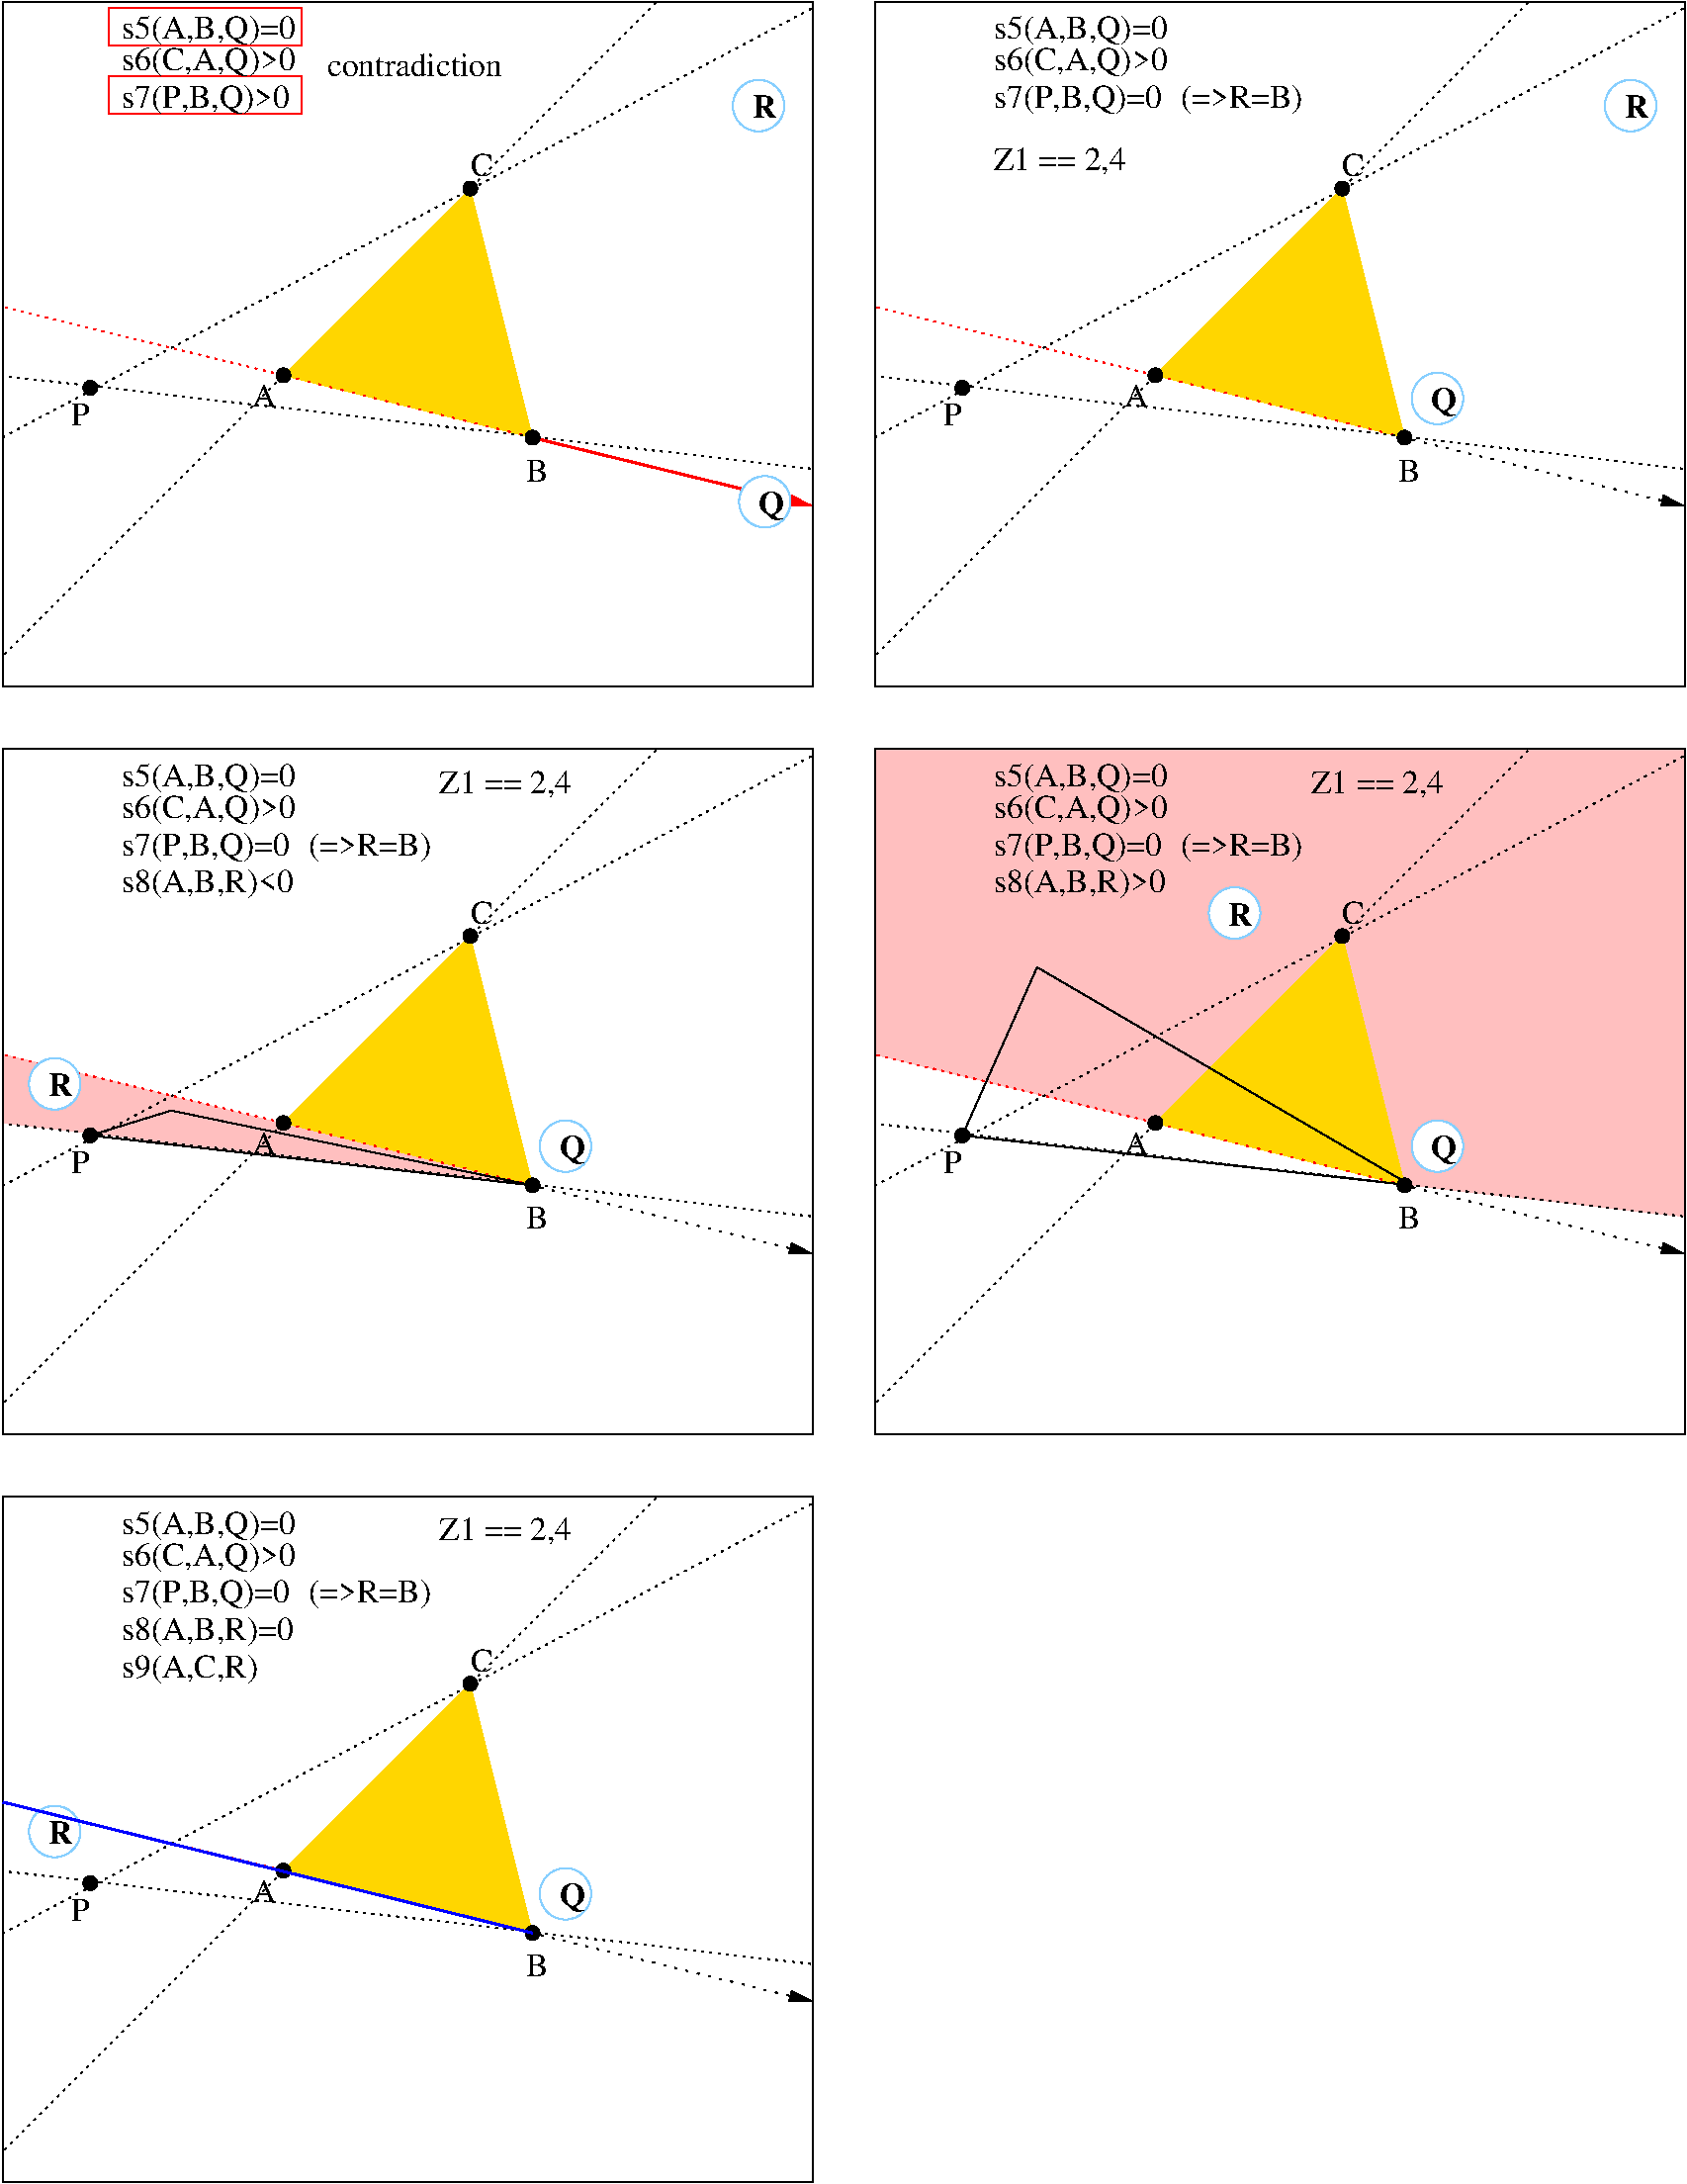 #FIG 3.2
Landscape
Center
Metric
Letter  
100.00
Single
-2
1200 2
6 0 0 5925 4950
6 5310 3420 5696 3806
1 3 0 1 11 7 50 -1 20 0.000 1 0.0000 5503 3613 186 186 5503 3613 5689 3613
4 0 0 50 -1 2 16 0.0000 4 210 180 5458 3703 Q\001
-6
6 5265 559 5651 945
1 3 0 1 11 7 50 -1 20 0.000 1 0.0000 5458 752 186 186 5458 752 5644 752
4 0 0 50 -1 2 16 0.0000 4 165 180 5413 842 R\001
-6
1 4 0 1 0 0 50 -1 20 0.000 1 0.0000 2025 2700 50 50 1975 2700 2075 2700
1 4 0 1 0 0 50 -1 20 0.000 1 0.0000 3825 3150 50 50 3775 3150 3875 3150
1 4 0 1 0 0 50 -1 20 0.000 1 0.0000 3375 1350 50 50 3325 1350 3425 1350
1 4 0 1 0 0 50 -1 20 0.000 1 0.0000 630 2790 50 50 580 2790 680 2790
2 2 0 1 0 7 50 -1 -1 0.000 0 0 -1 0 0 5
	 0 0 5850 0 5850 4950 0 4950 0 0
2 1 2 1 4 7 60 -1 -1 4.500 0 0 -1 0 0 2
	 2025 2700 3825 3150
2 1 0 2 4 7 60 -1 -1 0.000 0 0 -1 0 1 2
	1 1 1.00 75.00 150.00
	 5850 3645 3825 3150
2 3 0 0 0 31 65 -1 20 0.000 0 0 -1 0 0 4
	 2025 2700 3825 3150 3375 1350 2025 2700
2 1 2 1 0 7 60 -1 -1 3.000 0 0 -1 0 0 2
	 4725 0 3375 1350
2 1 2 1 0 7 60 -1 -1 3.000 0 0 -1 0 0 2
	 0 4725 2025 2700
2 1 2 1 0 7 60 -1 -1 3.000 0 0 -1 0 0 2
	 5850 3375 0 2700
2 1 0 1 0 7 50 -1 -1 0.000 0 0 -1 0 0 1
	 5850 45
2 1 2 1 0 7 60 -1 -1 3.000 0 0 -1 0 0 2
	 5850 45 0 3150
2 1 2 1 4 7 60 -1 -1 3.000 0 0 -1 0 0 2
	 0 2205 2025 2700
2 2 0 1 4 7 50 -1 -1 0.000 0 0 -1 0 0 5
	 765 540 2160 540 2160 810 765 810 765 540
2 2 0 1 4 7 50 -1 -1 0.000 0 0 -1 0 0 5
	 765 45 2160 45 2160 315 765 315 765 45
4 0 0 50 -1 0 16 0.0000 4 165 180 1800 2925 A\001
4 0 0 50 -1 0 16 0.0000 4 165 165 3780 3465 B\001
4 0 0 50 -1 0 16 0.0000 4 165 135 495 3060 P\001
4 0 0 50 -1 0 16 0.0000 4 210 1215 855 765 s7(P,B,Q)>0\001
4 0 0 50 -1 0 16 0.0000 4 210 1260 855 495 s6(C,A,Q)>0\001
4 0 0 50 -1 0 16 0.0000 4 210 1260 855 270 s5(A,B,Q)=0\001
4 0 0 50 -1 0 16 0.0000 4 165 165 3375 1260 C\001
4 0 0 50 -1 0 16 0.0000 4 165 1305 2340 540 contradiction\001
-6
6 6300 0 12150 4950
6 11565 559 11951 945
1 3 0 1 11 7 50 -1 20 0.000 1 0.0000 11758 752 186 186 11758 752 11944 752
4 0 0 50 -1 2 16 0.0000 4 165 180 11713 842 R\001
-6
6 10170 2674 10556 3060
1 3 0 1 11 7 50 -1 20 0.000 1 0.0000 10363 2867 186 186 10363 2867 10549 2867
4 0 0 50 -1 2 16 0.0000 4 210 180 10318 2957 Q\001
-6
1 4 0 1 0 0 50 -1 20 0.000 1 0.0000 8325 2700 50 50 8275 2700 8375 2700
1 4 0 1 0 0 50 -1 20 0.000 1 0.0000 10125 3150 50 50 10075 3150 10175 3150
1 4 0 1 0 0 50 -1 20 0.000 1 0.0000 9675 1350 50 50 9625 1350 9725 1350
1 4 0 1 0 0 50 -1 20 0.000 1 0.0000 6930 2790 50 50 6880 2790 6980 2790
2 2 0 1 0 7 50 -1 -1 0.000 0 0 -1 0 0 5
	 6300 0 12150 0 12150 4950 6300 4950 6300 0
2 1 2 1 4 7 60 -1 -1 4.500 0 0 -1 0 0 2
	 8325 2700 10125 3150
2 3 0 0 0 31 65 -1 20 0.000 0 0 -1 0 0 4
	 8325 2700 10125 3150 9675 1350 8325 2700
2 1 2 1 0 7 60 -1 -1 3.000 0 0 -1 0 0 2
	 11025 0 9675 1350
2 1 2 1 0 7 60 -1 -1 3.000 0 0 -1 0 0 2
	 6300 4725 8325 2700
2 1 2 1 0 7 60 -1 -1 3.000 0 0 -1 0 0 2
	 12150 3375 6300 2700
2 1 0 1 0 7 50 -1 -1 0.000 0 0 -1 0 0 1
	 12150 45
2 1 2 1 0 7 60 -1 -1 3.000 0 0 -1 0 0 2
	 12150 45 6300 3150
2 1 2 1 4 7 60 -1 -1 3.000 0 0 -1 0 0 2
	 6300 2205 8325 2700
2 1 2 1 0 7 60 -1 -1 4.500 0 0 -1 0 1 2
	1 1 1.00 75.00 150.00
	 12150 3645 10125 3150
4 0 0 50 -1 0 16 0.0000 4 165 180 8100 2925 A\001
4 0 0 50 -1 0 16 0.0000 4 165 165 10080 3465 B\001
4 0 0 50 -1 0 16 0.0000 4 165 135 6795 3060 P\001
4 0 0 50 -1 0 16 0.0000 4 210 1215 7155 765 s7(P,B,Q)=0\001
4 0 0 50 -1 0 16 0.0000 4 210 1260 7155 495 s6(C,A,Q)>0\001
4 0 0 50 -1 0 16 0.0000 4 210 1260 7155 270 s5(A,B,Q)=0\001
4 0 0 50 -1 0 16 0.0000 4 165 165 9675 1260 C\001
4 0 0 50 -1 0 16 0.0000 4 210 885 8505 765 (=>R=B)\001
4 0 0 50 -1 0 16 0.0000 4 180 960 7155 1215 Z1 == 2,4\001
-6
6 0 5400 5850 10350
6 3870 8074 4256 8460
1 3 0 1 11 7 50 -1 20 0.000 1 0.0000 4063 8267 186 186 4063 8267 4249 8267
4 0 0 50 -1 2 16 0.0000 4 210 180 4018 8357 Q\001
-6
6 180 7624 566 8010
1 3 0 1 11 7 50 -1 20 0.000 1 0.0000 373 7817 186 186 373 7817 559 7817
4 0 0 50 -1 2 16 0.0000 4 165 180 328 7907 R\001
-6
1 4 0 1 0 0 50 -1 20 0.000 1 0.0000 2025 8100 50 50 1975 8100 2075 8100
1 4 0 1 0 0 50 -1 20 0.000 1 0.0000 3825 8550 50 50 3775 8550 3875 8550
1 4 0 1 0 0 50 -1 20 0.000 1 0.0000 3375 6750 50 50 3325 6750 3425 6750
1 4 0 1 0 0 50 -1 20 0.000 1 0.0000 630 8190 50 50 580 8190 680 8190
2 2 0 1 0 7 50 -1 -1 0.000 0 0 -1 0 0 5
	 0 5400 5850 5400 5850 10350 0 10350 0 5400
2 1 2 1 4 7 60 -1 -1 4.500 0 0 -1 0 0 2
	 2025 8100 3825 8550
2 3 0 0 0 31 65 -1 20 0.000 0 0 -1 0 0 4
	 2025 8100 3825 8550 3375 6750 2025 8100
2 1 2 1 0 7 60 -1 -1 3.000 0 0 -1 0 0 2
	 4725 5400 3375 6750
2 1 2 1 0 7 60 -1 -1 3.000 0 0 -1 0 0 2
	 0 10125 2025 8100
2 1 2 1 0 7 60 -1 -1 3.000 0 0 -1 0 0 2
	 5850 8775 0 8100
2 1 0 1 0 7 50 -1 -1 0.000 0 0 -1 0 0 1
	 5850 5445
2 1 2 1 0 7 60 -1 -1 3.000 0 0 -1 0 0 2
	 5850 5445 0 8550
2 1 2 1 4 7 60 -1 -1 3.000 0 0 -1 0 0 2
	 0 7605 2025 8100
2 1 2 1 0 7 60 -1 -1 4.500 0 0 -1 0 1 2
	1 1 1.00 75.00 150.00
	 5850 9045 3825 8550
2 3 0 0 0 29 75 -1 20 0.000 0 0 -1 0 0 4
	 0 8100 3825 8550 0 7605 0 8100
2 3 0 1 0 7 50 -1 -1 0.000 0 0 -1 0 0 4
	 630 8190 3825 8550 1215 8010 630 8190
4 0 0 50 -1 0 16 0.0000 4 165 180 1800 8325 A\001
4 0 0 50 -1 0 16 0.0000 4 165 165 3780 8865 B\001
4 0 0 50 -1 0 16 0.0000 4 165 135 495 8460 P\001
4 0 0 50 -1 0 16 0.0000 4 210 1215 855 6165 s7(P,B,Q)=0\001
4 0 0 50 -1 0 16 0.0000 4 210 1260 855 5895 s6(C,A,Q)>0\001
4 0 0 50 -1 0 16 0.0000 4 210 1260 855 5670 s5(A,B,Q)=0\001
4 0 0 50 -1 0 16 0.0000 4 165 165 3375 6660 C\001
4 0 0 50 -1 0 16 0.0000 4 210 885 2205 6165 (=>R=B)\001
4 0 0 50 -1 0 16 0.0000 4 180 960 3150 5715 Z1 == 2,4\001
4 0 0 50 -1 0 16 0.0000 4 210 1245 855 6435 s8(A,B,R)<0\001
-6
6 10170 8074 10556 8460
1 3 0 1 11 7 50 -1 20 0.000 1 0.0000 10363 8267 186 186 10363 8267 10549 8267
4 0 0 50 -1 2 16 0.0000 4 210 180 10318 8357 Q\001
-6
6 8704 6390 9090 6776
1 3 0 1 11 7 50 -1 20 0.000 1 0.0000 8897 6583 186 186 8897 6583 9083 6583
4 0 0 50 -1 2 16 0.0000 4 165 180 8852 6673 R\001
-6
6 3870 13474 4256 13860
1 3 0 1 11 7 50 -1 20 0.000 1 0.0000 4063 13667 186 186 4063 13667 4249 13667
4 0 0 50 -1 2 16 0.0000 4 210 180 4018 13757 Q\001
-6
6 180 13024 566 13410
1 3 0 1 11 7 50 -1 20 0.000 1 0.0000 373 13217 186 186 373 13217 559 13217
4 0 0 50 -1 2 16 0.0000 4 165 180 328 13307 R\001
-6
1 4 0 1 0 0 50 -1 20 0.000 1 0.0000 8325 8100 50 50 8275 8100 8375 8100
1 4 0 1 0 0 50 -1 20 0.000 1 0.0000 10125 8550 50 50 10075 8550 10175 8550
1 4 0 1 0 0 50 -1 20 0.000 1 0.0000 9675 6750 50 50 9625 6750 9725 6750
1 4 0 1 0 0 50 -1 20 0.000 1 0.0000 6930 8190 50 50 6880 8190 6980 8190
1 4 0 1 0 0 50 -1 20 0.000 1 0.0000 2025 13500 50 50 1975 13500 2075 13500
1 4 0 1 0 0 50 -1 20 0.000 1 0.0000 3825 13950 50 50 3775 13950 3875 13950
1 4 0 1 0 0 50 -1 20 0.000 1 0.0000 3375 12150 50 50 3325 12150 3425 12150
1 4 0 1 0 0 50 -1 20 0.000 1 0.0000 630 13590 50 50 580 13590 680 13590
2 2 0 1 0 7 50 -1 -1 0.000 0 0 -1 0 0 5
	 6300 5400 12150 5400 12150 10350 6300 10350 6300 5400
2 1 2 1 4 7 60 -1 -1 4.500 0 0 -1 0 0 2
	 8325 8100 10125 8550
2 3 0 0 0 31 65 -1 20 0.000 0 0 -1 0 0 4
	 8325 8100 10125 8550 9675 6750 8325 8100
2 1 2 1 0 7 60 -1 -1 3.000 0 0 -1 0 0 2
	 11025 5400 9675 6750
2 1 2 1 0 7 60 -1 -1 3.000 0 0 -1 0 0 2
	 6300 10125 8325 8100
2 1 2 1 0 7 60 -1 -1 3.000 0 0 -1 0 0 2
	 12150 8775 6300 8100
2 1 0 1 0 7 50 -1 -1 0.000 0 0 -1 0 0 1
	 12150 5445
2 1 2 1 0 7 60 -1 -1 3.000 0 0 -1 0 0 2
	 12150 5445 6300 8550
2 1 2 1 4 7 60 -1 -1 3.000 0 0 -1 0 0 2
	 6300 7605 8325 8100
2 1 2 1 0 7 60 -1 -1 4.500 0 0 -1 0 1 2
	1 1 1.00 75.00 150.00
	 12150 9045 10125 8550
2 3 0 0 0 29 75 -1 20 0.000 0 0 -1 0 0 6
	 6300 7605 10170 8550 12150 8775 12150 5400 6300 5400 6300 7605
2 3 0 1 0 7 50 -1 -1 0.000 0 0 -1 0 0 4
	 6930 8190 10170 8550 7470 6975 6930 8190
2 2 0 1 0 7 50 -1 -1 0.000 0 0 -1 0 0 5
	 0 10800 5850 10800 5850 15750 0 15750 0 10800
2 1 2 1 4 7 60 -1 -1 4.500 0 0 -1 0 0 2
	 2025 13500 3825 13950
2 3 0 0 0 31 65 -1 20 0.000 0 0 -1 0 0 4
	 2025 13500 3825 13950 3375 12150 2025 13500
2 1 2 1 0 7 60 -1 -1 3.000 0 0 -1 0 0 2
	 4725 10800 3375 12150
2 1 2 1 0 7 60 -1 -1 3.000 0 0 -1 0 0 2
	 0 15525 2025 13500
2 1 2 1 0 7 60 -1 -1 3.000 0 0 -1 0 0 2
	 5850 14175 0 13500
2 1 0 1 0 7 50 -1 -1 0.000 0 0 -1 0 0 1
	 5850 10845
2 1 2 1 0 7 60 -1 -1 3.000 0 0 -1 0 0 2
	 5850 10845 0 13950
2 1 2 1 4 7 60 -1 -1 3.000 0 0 -1 0 0 2
	 0 13005 2025 13500
2 1 2 1 0 7 60 -1 -1 4.500 0 0 -1 0 1 2
	1 1 1.00 75.00 150.00
	 5850 14445 3825 13950
2 1 0 2 1 7 50 -1 -1 0.000 0 0 -1 0 0 2
	 0 13005 3825 13950
4 0 0 50 -1 0 16 0.0000 4 165 180 8100 8325 A\001
4 0 0 50 -1 0 16 0.0000 4 165 165 10080 8865 B\001
4 0 0 50 -1 0 16 0.0000 4 165 135 6795 8460 P\001
4 0 0 50 -1 0 16 0.0000 4 210 1215 7155 6165 s7(P,B,Q)=0\001
4 0 0 50 -1 0 16 0.0000 4 210 1260 7155 5895 s6(C,A,Q)>0\001
4 0 0 50 -1 0 16 0.0000 4 210 1260 7155 5670 s5(A,B,Q)=0\001
4 0 0 50 -1 0 16 0.0000 4 165 165 9675 6660 C\001
4 0 0 50 -1 0 16 0.0000 4 210 885 8505 6165 (=>R=B)\001
4 0 0 50 -1 0 16 0.0000 4 180 960 9450 5715 Z1 == 2,4\001
4 0 0 50 -1 0 16 0.0000 4 210 1245 7155 6435 s8(A,B,R)>0\001
4 0 0 50 -1 0 16 0.0000 4 165 180 1800 13725 A\001
4 0 0 50 -1 0 16 0.0000 4 165 165 3780 14265 B\001
4 0 0 50 -1 0 16 0.0000 4 165 135 495 13860 P\001
4 0 0 50 -1 0 16 0.0000 4 210 1215 855 11565 s7(P,B,Q)=0\001
4 0 0 50 -1 0 16 0.0000 4 210 1260 855 11295 s6(C,A,Q)>0\001
4 0 0 50 -1 0 16 0.0000 4 210 1260 855 11070 s5(A,B,Q)=0\001
4 0 0 50 -1 0 16 0.0000 4 165 165 3375 12060 C\001
4 0 0 50 -1 0 16 0.0000 4 210 885 2205 11565 (=>R=B)\001
4 0 0 50 -1 0 16 0.0000 4 180 960 3150 11115 Z1 == 2,4\001
4 0 0 50 -1 0 16 0.0000 4 210 1245 855 11835 s8(A,B,R)=0\001
4 0 0 50 -1 0 16 0.0000 4 210 990 855 12105 s9(A,C,R)\001
